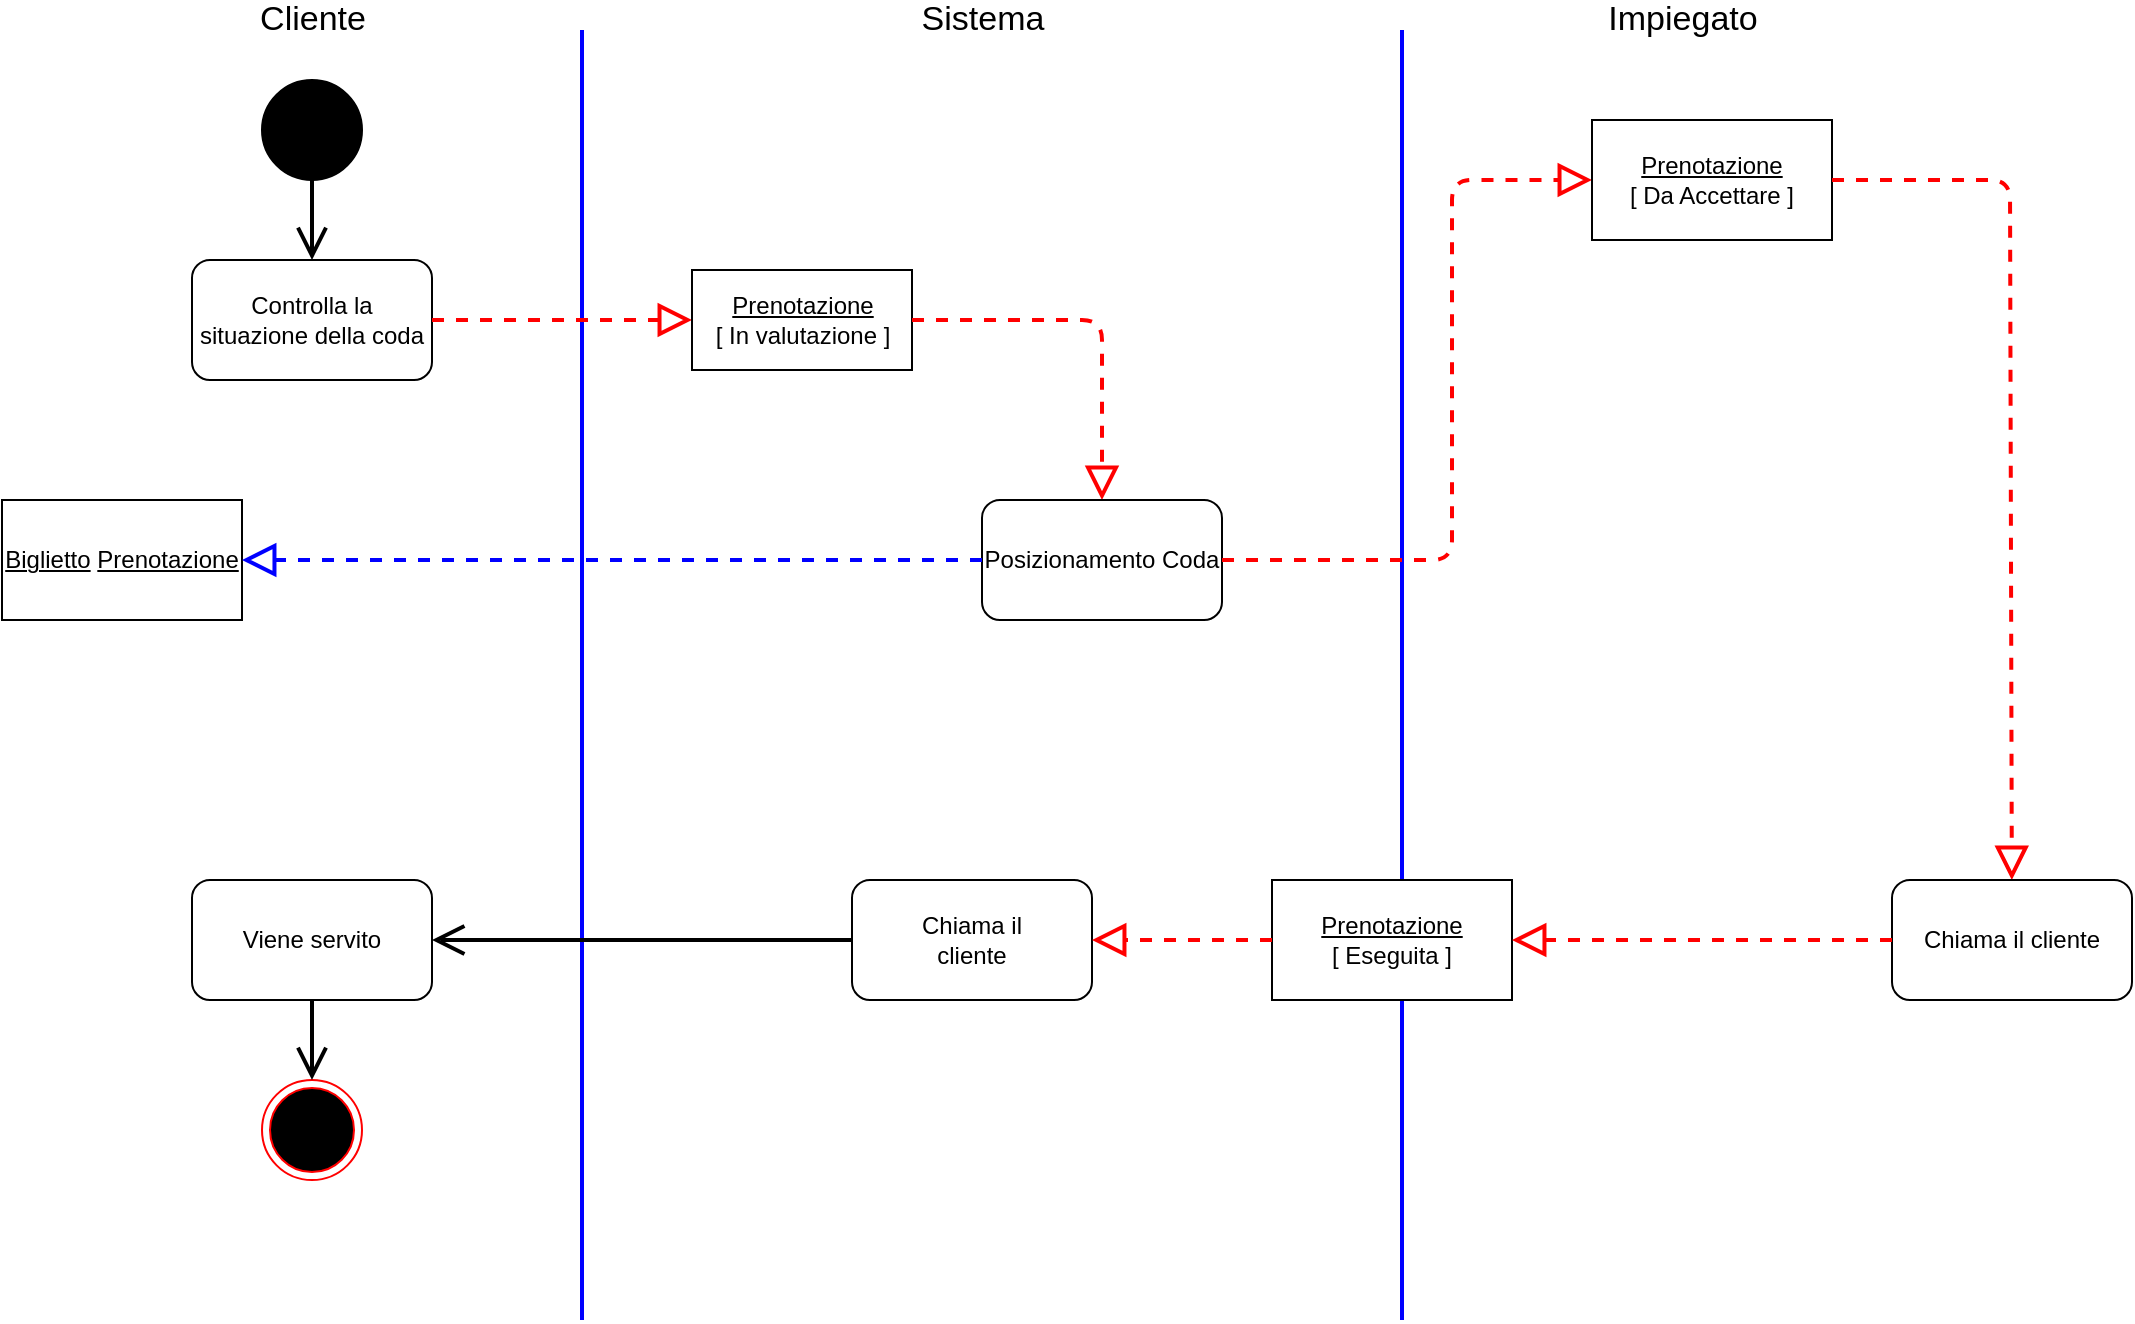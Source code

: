 <mxfile version="13.8.1" type="device"><diagram id="gmBzxNDLgMPr0KxbWXpJ" name="Page-1"><mxGraphModel dx="1422" dy="791" grid="1" gridSize="10" guides="1" tooltips="1" connect="1" arrows="1" fold="1" page="1" pageScale="1" pageWidth="827" pageHeight="1169" math="0" shadow="0"><root><mxCell id="0"/><mxCell id="1" parent="0"/><mxCell id="YJtRZLZbNN5ICfxE_CId-1" value="" style="ellipse;whiteSpace=wrap;html=1;aspect=fixed;fillColor=#000000;" vertex="1" parent="1"><mxGeometry x="195" y="60" width="50" height="50" as="geometry"/></mxCell><mxCell id="YJtRZLZbNN5ICfxE_CId-2" value="" style="endArrow=open;endFill=1;endSize=12;html=1;exitX=0.5;exitY=1;exitDx=0;exitDy=0;entryX=0.5;entryY=0;entryDx=0;entryDy=0;strokeWidth=2;" edge="1" parent="1" source="YJtRZLZbNN5ICfxE_CId-1" target="YJtRZLZbNN5ICfxE_CId-8"><mxGeometry width="160" relative="1" as="geometry"><mxPoint x="465" y="240" as="sourcePoint"/><mxPoint x="219.09" y="185" as="targetPoint"/></mxGeometry></mxCell><mxCell id="YJtRZLZbNN5ICfxE_CId-3" value="&lt;font style=&quot;font-size: 17px&quot;&gt;Cliente&lt;/font&gt;" style="text;html=1;align=center;verticalAlign=middle;resizable=0;points=[];autosize=1;" vertex="1" parent="1"><mxGeometry x="185" y="20" width="70" height="20" as="geometry"/></mxCell><mxCell id="YJtRZLZbNN5ICfxE_CId-8" value="Controlla la situazione della coda" style="rounded=1;whiteSpace=wrap;html=1;strokeWidth=1;fillColor=#FFFFFF;" vertex="1" parent="1"><mxGeometry x="160" y="150" width="120" height="60" as="geometry"/></mxCell><mxCell id="YJtRZLZbNN5ICfxE_CId-10" value="Viene servito" style="rounded=1;whiteSpace=wrap;html=1;strokeWidth=1;fillColor=#FFFFFF;" vertex="1" parent="1"><mxGeometry x="160" y="460" width="120" height="60" as="geometry"/></mxCell><mxCell id="YJtRZLZbNN5ICfxE_CId-14" value="" style="line;strokeWidth=2;direction=south;html=1;fillColor=#FFFFFF;strokeColor=#0000FF;" vertex="1" parent="1"><mxGeometry x="350" y="35" width="10" height="645" as="geometry"/></mxCell><mxCell id="YJtRZLZbNN5ICfxE_CId-15" value="" style="ellipse;html=1;shape=endState;fillColor=#000000;strokeColor=#ff0000;" vertex="1" parent="1"><mxGeometry x="195" y="560" width="50" height="50" as="geometry"/></mxCell><mxCell id="YJtRZLZbNN5ICfxE_CId-16" value="" style="endArrow=open;endFill=1;endSize=12;html=1;exitX=0.5;exitY=1;exitDx=0;exitDy=0;entryX=0.5;entryY=0;entryDx=0;entryDy=0;strokeWidth=2;" edge="1" parent="1" source="YJtRZLZbNN5ICfxE_CId-10" target="YJtRZLZbNN5ICfxE_CId-15"><mxGeometry width="160" relative="1" as="geometry"><mxPoint x="215" y="510" as="sourcePoint"/><mxPoint x="375" y="510" as="targetPoint"/></mxGeometry></mxCell><mxCell id="YJtRZLZbNN5ICfxE_CId-20" value="&lt;font style=&quot;font-size: 17px&quot;&gt;Impiegato&lt;/font&gt;" style="text;html=1;align=center;verticalAlign=middle;resizable=0;points=[];autosize=1;" vertex="1" parent="1"><mxGeometry x="860" y="20" width="90" height="20" as="geometry"/></mxCell><mxCell id="YJtRZLZbNN5ICfxE_CId-22" value="&lt;div&gt;Chiama il &lt;br&gt;&lt;/div&gt;&lt;div&gt;cliente&lt;/div&gt;" style="rounded=1;whiteSpace=wrap;html=1;" vertex="1" parent="1"><mxGeometry x="490" y="460" width="120" height="60" as="geometry"/></mxCell><mxCell id="YJtRZLZbNN5ICfxE_CId-28" value="" style="endArrow=block;dashed=1;endFill=0;endSize=12;html=1;exitX=1;exitY=0.5;exitDx=0;exitDy=0;strokeWidth=2;strokeColor=#FF0000;" edge="1" parent="1" source="YJtRZLZbNN5ICfxE_CId-8" target="YJtRZLZbNN5ICfxE_CId-29"><mxGeometry width="160" relative="1" as="geometry"><mxPoint x="320" y="410" as="sourcePoint"/><mxPoint x="410" y="180" as="targetPoint"/></mxGeometry></mxCell><mxCell id="YJtRZLZbNN5ICfxE_CId-29" value="&lt;div&gt;&lt;u&gt;Prenotazione&lt;/u&gt;&lt;/div&gt;&lt;div&gt;[ In valutazione ]&lt;br&gt;&lt;/div&gt;" style="html=1;" vertex="1" parent="1"><mxGeometry x="410" y="155" width="110" height="50" as="geometry"/></mxCell><mxCell id="YJtRZLZbNN5ICfxE_CId-30" value="" style="endArrow=block;dashed=1;endFill=0;endSize=12;html=1;exitX=1;exitY=0.5;exitDx=0;exitDy=0;strokeWidth=2;strokeColor=#FF0000;" edge="1" parent="1" source="YJtRZLZbNN5ICfxE_CId-29" target="YJtRZLZbNN5ICfxE_CId-31"><mxGeometry width="160" relative="1" as="geometry"><mxPoint x="560" y="190" as="sourcePoint"/><mxPoint x="610" y="180" as="targetPoint"/><Array as="points"><mxPoint x="615" y="180"/></Array></mxGeometry></mxCell><mxCell id="YJtRZLZbNN5ICfxE_CId-31" value="Posizionamento Coda" style="rounded=1;whiteSpace=wrap;html=1;" vertex="1" parent="1"><mxGeometry x="555" y="270" width="120" height="60" as="geometry"/></mxCell><mxCell id="YJtRZLZbNN5ICfxE_CId-33" value="" style="line;strokeWidth=2;direction=south;html=1;fillColor=#FFFFFF;strokeColor=#0000FF;" vertex="1" parent="1"><mxGeometry x="760" y="35" width="10" height="645" as="geometry"/></mxCell><mxCell id="YJtRZLZbNN5ICfxE_CId-35" value="" style="endArrow=block;dashed=1;endFill=0;endSize=12;html=1;exitX=1;exitY=0.5;exitDx=0;exitDy=0;strokeWidth=2;strokeColor=#FF0000;" edge="1" parent="1" source="YJtRZLZbNN5ICfxE_CId-31" target="YJtRZLZbNN5ICfxE_CId-36"><mxGeometry width="160" relative="1" as="geometry"><mxPoint x="640" y="400" as="sourcePoint"/><mxPoint x="890" y="70" as="targetPoint"/><Array as="points"><mxPoint x="790" y="300"/><mxPoint x="790" y="110"/></Array></mxGeometry></mxCell><mxCell id="YJtRZLZbNN5ICfxE_CId-36" value="&lt;div&gt;&lt;u&gt;Prenotazione&lt;/u&gt;&lt;/div&gt;&lt;div&gt;[ Da Accettare ]&lt;br&gt;&lt;/div&gt;" style="rounded=0;whiteSpace=wrap;html=1;" vertex="1" parent="1"><mxGeometry x="860" y="80" width="120" height="60" as="geometry"/></mxCell><mxCell id="YJtRZLZbNN5ICfxE_CId-37" value="" style="endArrow=block;dashed=1;endFill=0;endSize=12;html=1;exitX=1;exitY=0.5;exitDx=0;exitDy=0;strokeWidth=2;strokeColor=#FF0000;" edge="1" parent="1" source="YJtRZLZbNN5ICfxE_CId-36" target="YJtRZLZbNN5ICfxE_CId-39"><mxGeometry width="160" relative="1" as="geometry"><mxPoint x="1040" y="90" as="sourcePoint"/><mxPoint x="1070" y="490" as="targetPoint"/><Array as="points"><mxPoint x="1069" y="110"/></Array></mxGeometry></mxCell><mxCell id="YJtRZLZbNN5ICfxE_CId-39" value="Chiama il cliente" style="rounded=1;whiteSpace=wrap;html=1;" vertex="1" parent="1"><mxGeometry x="1010" y="460" width="120" height="60" as="geometry"/></mxCell><mxCell id="YJtRZLZbNN5ICfxE_CId-40" value="&lt;div&gt;&lt;u&gt;Prenotazione&lt;/u&gt;&lt;/div&gt;&lt;div&gt;[ Eseguita ]&lt;br&gt;&lt;/div&gt;" style="rounded=0;whiteSpace=wrap;html=1;" vertex="1" parent="1"><mxGeometry x="700" y="460" width="120" height="60" as="geometry"/></mxCell><mxCell id="YJtRZLZbNN5ICfxE_CId-41" value="&lt;div&gt;&lt;u&gt;Biglietto&lt;/u&gt; &lt;u&gt;Prenotazione&lt;/u&gt;&lt;br&gt;&lt;/div&gt;" style="rounded=0;whiteSpace=wrap;html=1;" vertex="1" parent="1"><mxGeometry x="65" y="270" width="120" height="60" as="geometry"/></mxCell><mxCell id="YJtRZLZbNN5ICfxE_CId-42" value="" style="endArrow=block;dashed=1;endFill=0;endSize=12;html=1;strokeWidth=2;exitX=0;exitY=0.5;exitDx=0;exitDy=0;entryX=1;entryY=0.5;entryDx=0;entryDy=0;strokeColor=#0000FF;" edge="1" parent="1" source="YJtRZLZbNN5ICfxE_CId-31" target="YJtRZLZbNN5ICfxE_CId-41"><mxGeometry width="160" relative="1" as="geometry"><mxPoint x="570" y="380" as="sourcePoint"/><mxPoint x="730" y="380" as="targetPoint"/></mxGeometry></mxCell><mxCell id="YJtRZLZbNN5ICfxE_CId-44" value="" style="endArrow=block;dashed=1;endFill=0;endSize=12;html=1;exitX=0;exitY=0.5;exitDx=0;exitDy=0;strokeWidth=2;strokeColor=#FF0000;entryX=1;entryY=0.5;entryDx=0;entryDy=0;" edge="1" parent="1" source="YJtRZLZbNN5ICfxE_CId-40" target="YJtRZLZbNN5ICfxE_CId-22"><mxGeometry width="160" relative="1" as="geometry"><mxPoint x="650" y="480" as="sourcePoint"/><mxPoint x="780" y="480" as="targetPoint"/></mxGeometry></mxCell><mxCell id="YJtRZLZbNN5ICfxE_CId-45" value="" style="endArrow=block;dashed=1;endFill=0;endSize=12;html=1;exitX=0;exitY=0.5;exitDx=0;exitDy=0;strokeWidth=2;strokeColor=#FF0000;entryX=1;entryY=0.5;entryDx=0;entryDy=0;" edge="1" parent="1" source="YJtRZLZbNN5ICfxE_CId-39" target="YJtRZLZbNN5ICfxE_CId-40"><mxGeometry width="160" relative="1" as="geometry"><mxPoint x="930" y="500" as="sourcePoint"/><mxPoint x="1060" y="500" as="targetPoint"/></mxGeometry></mxCell><mxCell id="YJtRZLZbNN5ICfxE_CId-46" value="" style="endArrow=open;endFill=1;endSize=12;html=1;strokeColor=#000000;strokeWidth=2;exitX=0;exitY=0.5;exitDx=0;exitDy=0;entryX=1;entryY=0.5;entryDx=0;entryDy=0;" edge="1" parent="1" source="YJtRZLZbNN5ICfxE_CId-22" target="YJtRZLZbNN5ICfxE_CId-10"><mxGeometry width="160" relative="1" as="geometry"><mxPoint x="400" y="530" as="sourcePoint"/><mxPoint x="560" y="530" as="targetPoint"/></mxGeometry></mxCell><mxCell id="YJtRZLZbNN5ICfxE_CId-47" value="&lt;font style=&quot;font-size: 17px&quot;&gt;Sistema&lt;/font&gt;" style="text;html=1;align=center;verticalAlign=middle;resizable=0;points=[];autosize=1;" vertex="1" parent="1"><mxGeometry x="515" y="20" width="80" height="20" as="geometry"/></mxCell></root></mxGraphModel></diagram></mxfile>